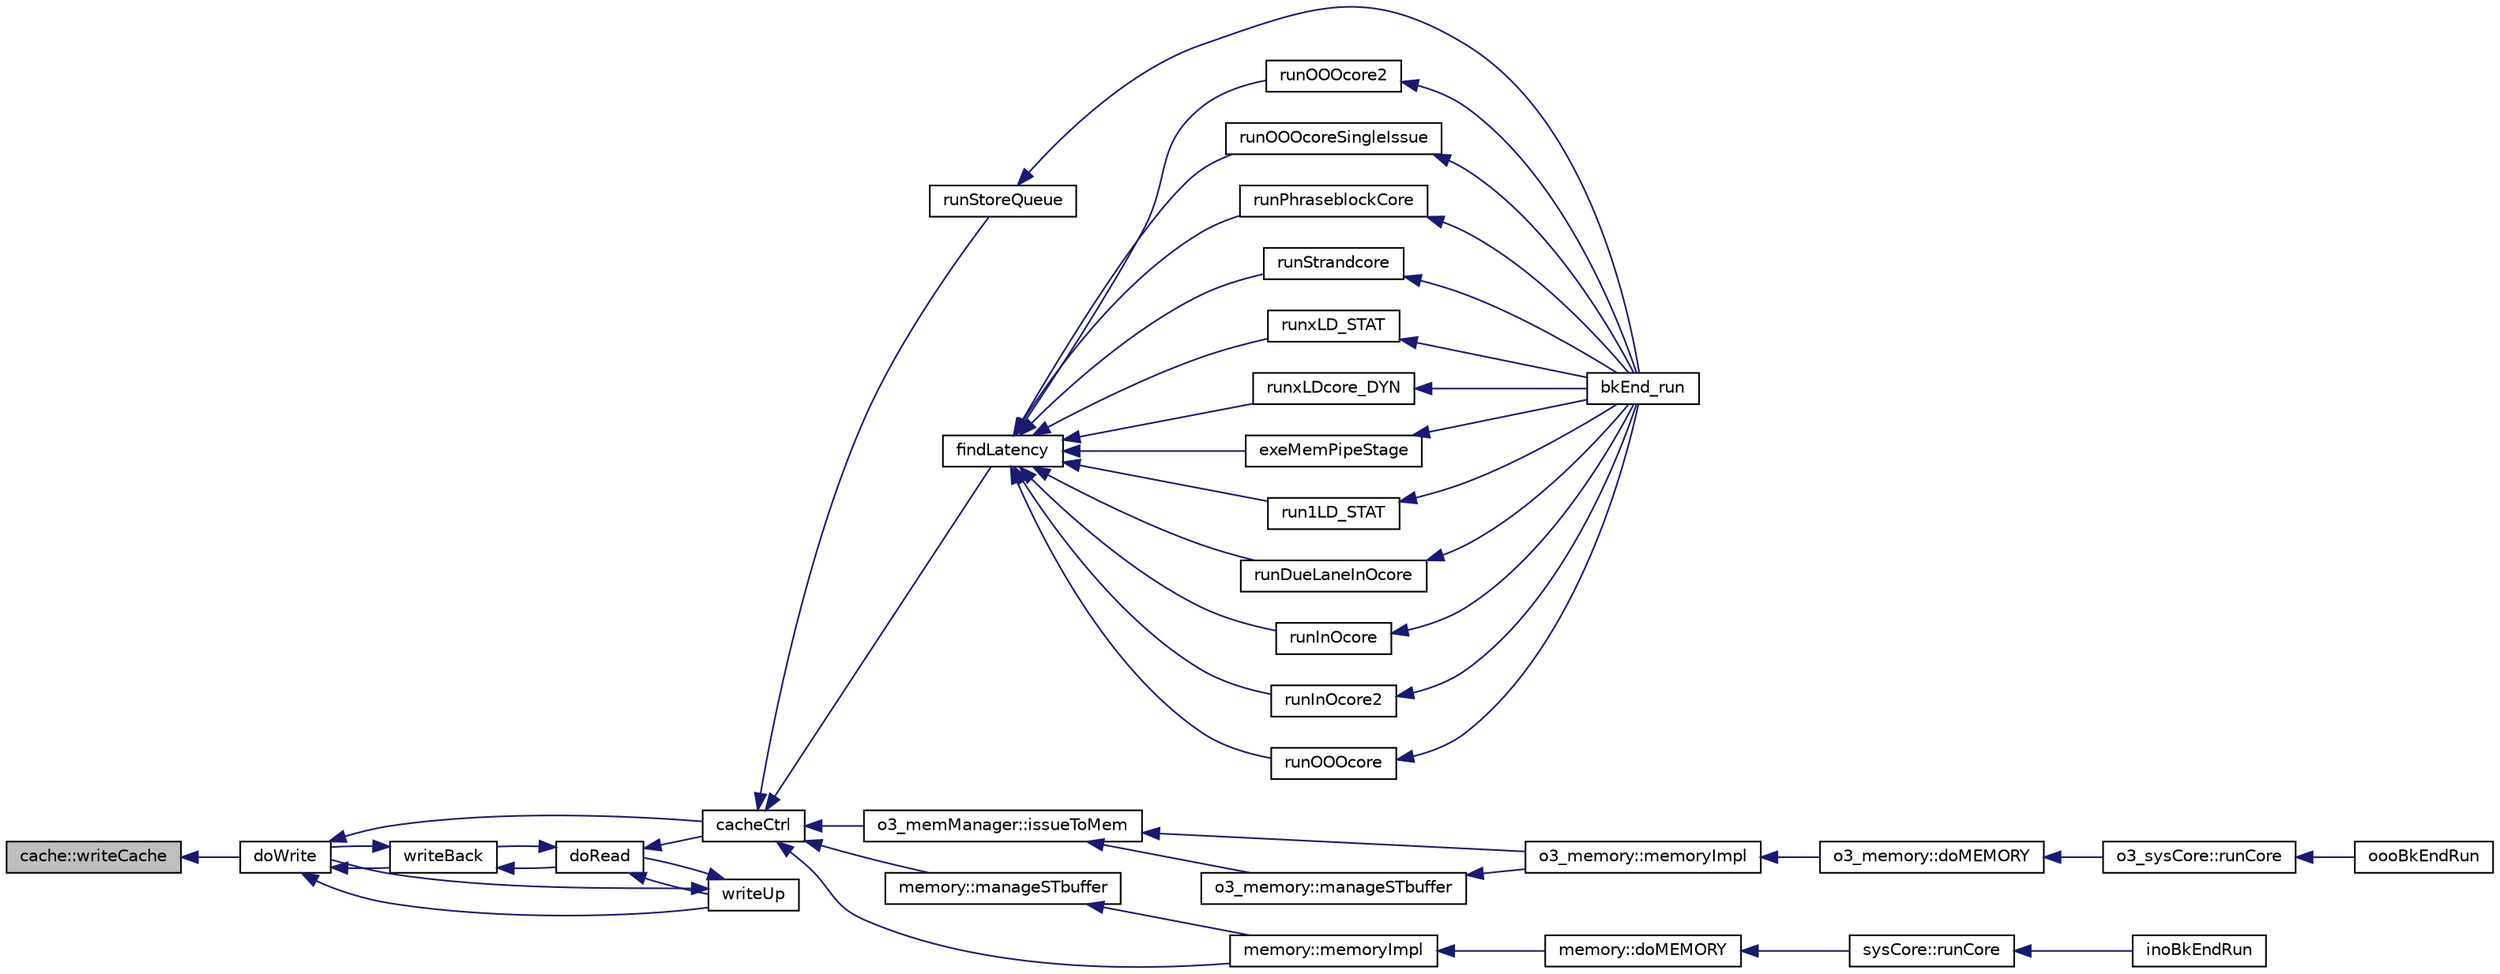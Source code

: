 digraph G
{
  edge [fontname="Helvetica",fontsize="10",labelfontname="Helvetica",labelfontsize="10"];
  node [fontname="Helvetica",fontsize="10",shape=record];
  rankdir=LR;
  Node1 [label="cache::writeCache",height=0.2,width=0.4,color="black", fillcolor="grey75", style="filled" fontcolor="black"];
  Node1 -> Node2 [dir=back,color="midnightblue",fontsize="10",style="solid"];
  Node2 [label="doWrite",height=0.2,width=0.4,color="black", fillcolor="white", style="filled",URL="$cacheCtrl_8h.html#a940d1bcbe86e71d64bd1eede69d55324"];
  Node2 -> Node3 [dir=back,color="midnightblue",fontsize="10",style="solid"];
  Node3 [label="cacheCtrl",height=0.2,width=0.4,color="black", fillcolor="white", style="filled",URL="$cacheCtrl_8h.html#a647b95d4a9cb0f09d95d2adfaf25e1d7"];
  Node3 -> Node4 [dir=back,color="midnightblue",fontsize="10",style="solid"];
  Node4 [label="findLatency",height=0.2,width=0.4,color="black", fillcolor="white", style="filled",URL="$bkEnd_8cpp.html#a425e040d7cdd063c48e543f19d61d29e"];
  Node4 -> Node5 [dir=back,color="midnightblue",fontsize="10",style="solid"];
  Node5 [label="exeMemPipeStage",height=0.2,width=0.4,color="black", fillcolor="white", style="filled",URL="$bkEnd_8cpp.html#a184a478d12000544a380c7aa50a9894d"];
  Node5 -> Node6 [dir=back,color="midnightblue",fontsize="10",style="solid"];
  Node6 [label="bkEnd_run",height=0.2,width=0.4,color="black", fillcolor="white", style="filled",URL="$bkEnd_8h.html#a0de885ce07273f37e162ecb0e63ec95d"];
  Node4 -> Node7 [dir=back,color="midnightblue",fontsize="10",style="solid"];
  Node7 [label="run1LD_STAT",height=0.2,width=0.4,color="black", fillcolor="white", style="filled",URL="$bkEnd_8cpp.html#a97c39e40275c8b88452f484247c641e6"];
  Node7 -> Node6 [dir=back,color="midnightblue",fontsize="10",style="solid"];
  Node4 -> Node8 [dir=back,color="midnightblue",fontsize="10",style="solid"];
  Node8 [label="runDueLaneInOcore",height=0.2,width=0.4,color="black", fillcolor="white", style="filled",URL="$bkEnd_8cpp.html#ace2244168da67b24c25de5eeb8e324e7"];
  Node8 -> Node6 [dir=back,color="midnightblue",fontsize="10",style="solid"];
  Node4 -> Node9 [dir=back,color="midnightblue",fontsize="10",style="solid"];
  Node9 [label="runInOcore",height=0.2,width=0.4,color="black", fillcolor="white", style="filled",URL="$bkEnd_8cpp.html#a08f23b53db9ac916db6ee3b82c8a80a9"];
  Node9 -> Node6 [dir=back,color="midnightblue",fontsize="10",style="solid"];
  Node4 -> Node10 [dir=back,color="midnightblue",fontsize="10",style="solid"];
  Node10 [label="runInOcore2",height=0.2,width=0.4,color="black", fillcolor="white", style="filled",URL="$bkEnd_8cpp.html#ac12de6e25fc3f32a278fbc174b77bcf8"];
  Node10 -> Node6 [dir=back,color="midnightblue",fontsize="10",style="solid"];
  Node4 -> Node11 [dir=back,color="midnightblue",fontsize="10",style="solid"];
  Node11 [label="runOOOcore",height=0.2,width=0.4,color="black", fillcolor="white", style="filled",URL="$bkEnd_8cpp.html#a0048e706dd30cad67418041c870d1850"];
  Node11 -> Node6 [dir=back,color="midnightblue",fontsize="10",style="solid"];
  Node4 -> Node12 [dir=back,color="midnightblue",fontsize="10",style="solid"];
  Node12 [label="runOOOcore2",height=0.2,width=0.4,color="black", fillcolor="white", style="filled",URL="$bkEnd_8cpp.html#a1e86a57f718ccc5c785cb2f69e4eb150"];
  Node12 -> Node6 [dir=back,color="midnightblue",fontsize="10",style="solid"];
  Node4 -> Node13 [dir=back,color="midnightblue",fontsize="10",style="solid"];
  Node13 [label="runOOOcoreSingleIssue",height=0.2,width=0.4,color="black", fillcolor="white", style="filled",URL="$bkEnd_8cpp.html#a10447d26aeb9ab403590f64c71683174"];
  Node13 -> Node6 [dir=back,color="midnightblue",fontsize="10",style="solid"];
  Node4 -> Node14 [dir=back,color="midnightblue",fontsize="10",style="solid"];
  Node14 [label="runPhraseblockCore",height=0.2,width=0.4,color="black", fillcolor="white", style="filled",URL="$bkEnd_8cpp.html#a6ce7251cbd93290a7c6774649b96b166"];
  Node14 -> Node6 [dir=back,color="midnightblue",fontsize="10",style="solid"];
  Node4 -> Node15 [dir=back,color="midnightblue",fontsize="10",style="solid"];
  Node15 [label="runStrandcore",height=0.2,width=0.4,color="black", fillcolor="white", style="filled",URL="$bkEnd_8cpp.html#a72051851d4c12247aaab4ed481b9c2d1"];
  Node15 -> Node6 [dir=back,color="midnightblue",fontsize="10",style="solid"];
  Node4 -> Node16 [dir=back,color="midnightblue",fontsize="10",style="solid"];
  Node16 [label="runxLD_STAT",height=0.2,width=0.4,color="black", fillcolor="white", style="filled",URL="$bkEnd_8cpp.html#a63d6bd6a56d403ccb003d08d98681a3b"];
  Node16 -> Node6 [dir=back,color="midnightblue",fontsize="10",style="solid"];
  Node4 -> Node17 [dir=back,color="midnightblue",fontsize="10",style="solid"];
  Node17 [label="runxLDcore_DYN",height=0.2,width=0.4,color="black", fillcolor="white", style="filled",URL="$bkEnd_8cpp.html#a00dd14f5dbcba28599ade0a3d5c47091"];
  Node17 -> Node6 [dir=back,color="midnightblue",fontsize="10",style="solid"];
  Node3 -> Node18 [dir=back,color="midnightblue",fontsize="10",style="solid"];
  Node18 [label="o3_memManager::issueToMem",height=0.2,width=0.4,color="black", fillcolor="white", style="filled",URL="$classo3__memManager.html#a9e44a6173a6b099fa6e7644960aac5cf"];
  Node18 -> Node19 [dir=back,color="midnightblue",fontsize="10",style="solid"];
  Node19 [label="o3_memory::manageSTbuffer",height=0.2,width=0.4,color="black", fillcolor="white", style="filled",URL="$classo3__memory.html#a91a7367c72346b355709afddef9296bf"];
  Node19 -> Node20 [dir=back,color="midnightblue",fontsize="10",style="solid"];
  Node20 [label="o3_memory::memoryImpl",height=0.2,width=0.4,color="black", fillcolor="white", style="filled",URL="$classo3__memory.html#ad44b31e95afd6e63f85401be8e58318d"];
  Node20 -> Node21 [dir=back,color="midnightblue",fontsize="10",style="solid"];
  Node21 [label="o3_memory::doMEMORY",height=0.2,width=0.4,color="black", fillcolor="white", style="filled",URL="$classo3__memory.html#a14fb30065edbb1758d0e4c9ac3f92433"];
  Node21 -> Node22 [dir=back,color="midnightblue",fontsize="10",style="solid"];
  Node22 [label="o3_sysCore::runCore",height=0.2,width=0.4,color="black", fillcolor="white", style="filled",URL="$classo3__sysCore.html#ab97edaa7f8ea74d7315b71d7d03a736c"];
  Node22 -> Node23 [dir=back,color="midnightblue",fontsize="10",style="solid"];
  Node23 [label="oooBkEndRun",height=0.2,width=0.4,color="black", fillcolor="white", style="filled",URL="$oooBkEnd_8h.html#aaa2cf7fe88073cf54894d48f17271d93"];
  Node18 -> Node20 [dir=back,color="midnightblue",fontsize="10",style="solid"];
  Node3 -> Node24 [dir=back,color="midnightblue",fontsize="10",style="solid"];
  Node24 [label="memory::manageSTbuffer",height=0.2,width=0.4,color="black", fillcolor="white", style="filled",URL="$classmemory.html#a43b452151bf034cd654a711b21078097"];
  Node24 -> Node25 [dir=back,color="midnightblue",fontsize="10",style="solid"];
  Node25 [label="memory::memoryImpl",height=0.2,width=0.4,color="black", fillcolor="white", style="filled",URL="$classmemory.html#a3c2b4025c057acb762cc6630f324d3dc"];
  Node25 -> Node26 [dir=back,color="midnightblue",fontsize="10",style="solid"];
  Node26 [label="memory::doMEMORY",height=0.2,width=0.4,color="black", fillcolor="white", style="filled",URL="$classmemory.html#ae667b5ac087faff10a52913146d6b627"];
  Node26 -> Node27 [dir=back,color="midnightblue",fontsize="10",style="solid"];
  Node27 [label="sysCore::runCore",height=0.2,width=0.4,color="black", fillcolor="white", style="filled",URL="$classsysCore.html#a329e1539dcc7da668fb0d6237368922f"];
  Node27 -> Node28 [dir=back,color="midnightblue",fontsize="10",style="solid"];
  Node28 [label="inoBkEndRun",height=0.2,width=0.4,color="black", fillcolor="white", style="filled",URL="$inoBkEnd_8h.html#a7f7897adf2514facd31db95c4b90314d"];
  Node3 -> Node25 [dir=back,color="midnightblue",fontsize="10",style="solid"];
  Node3 -> Node29 [dir=back,color="midnightblue",fontsize="10",style="solid"];
  Node29 [label="runStoreQueue",height=0.2,width=0.4,color="black", fillcolor="white", style="filled",URL="$bkEnd_8cpp.html#aeb3bb6faa3048d5856d06e6205cc3248"];
  Node29 -> Node6 [dir=back,color="midnightblue",fontsize="10",style="solid"];
  Node2 -> Node30 [dir=back,color="midnightblue",fontsize="10",style="solid"];
  Node30 [label="writeBack",height=0.2,width=0.4,color="black", fillcolor="white", style="filled",URL="$cacheCtrl_8h.html#a3c95fb18f45bc2704ececadb8e7a3200"];
  Node30 -> Node31 [dir=back,color="midnightblue",fontsize="10",style="solid"];
  Node31 [label="doRead",height=0.2,width=0.4,color="black", fillcolor="white", style="filled",URL="$cacheCtrl_8h.html#aca22aa31c1e2231d94dea96de677955a"];
  Node31 -> Node3 [dir=back,color="midnightblue",fontsize="10",style="solid"];
  Node31 -> Node30 [dir=back,color="midnightblue",fontsize="10",style="solid"];
  Node31 -> Node32 [dir=back,color="midnightblue",fontsize="10",style="solid"];
  Node32 [label="writeUp",height=0.2,width=0.4,color="black", fillcolor="white", style="filled",URL="$cacheCtrl_8cpp.html#a2b7fac6feef0a70c72a45d493088b270"];
  Node32 -> Node31 [dir=back,color="midnightblue",fontsize="10",style="solid"];
  Node32 -> Node2 [dir=back,color="midnightblue",fontsize="10",style="solid"];
  Node30 -> Node2 [dir=back,color="midnightblue",fontsize="10",style="solid"];
  Node2 -> Node32 [dir=back,color="midnightblue",fontsize="10",style="solid"];
}
